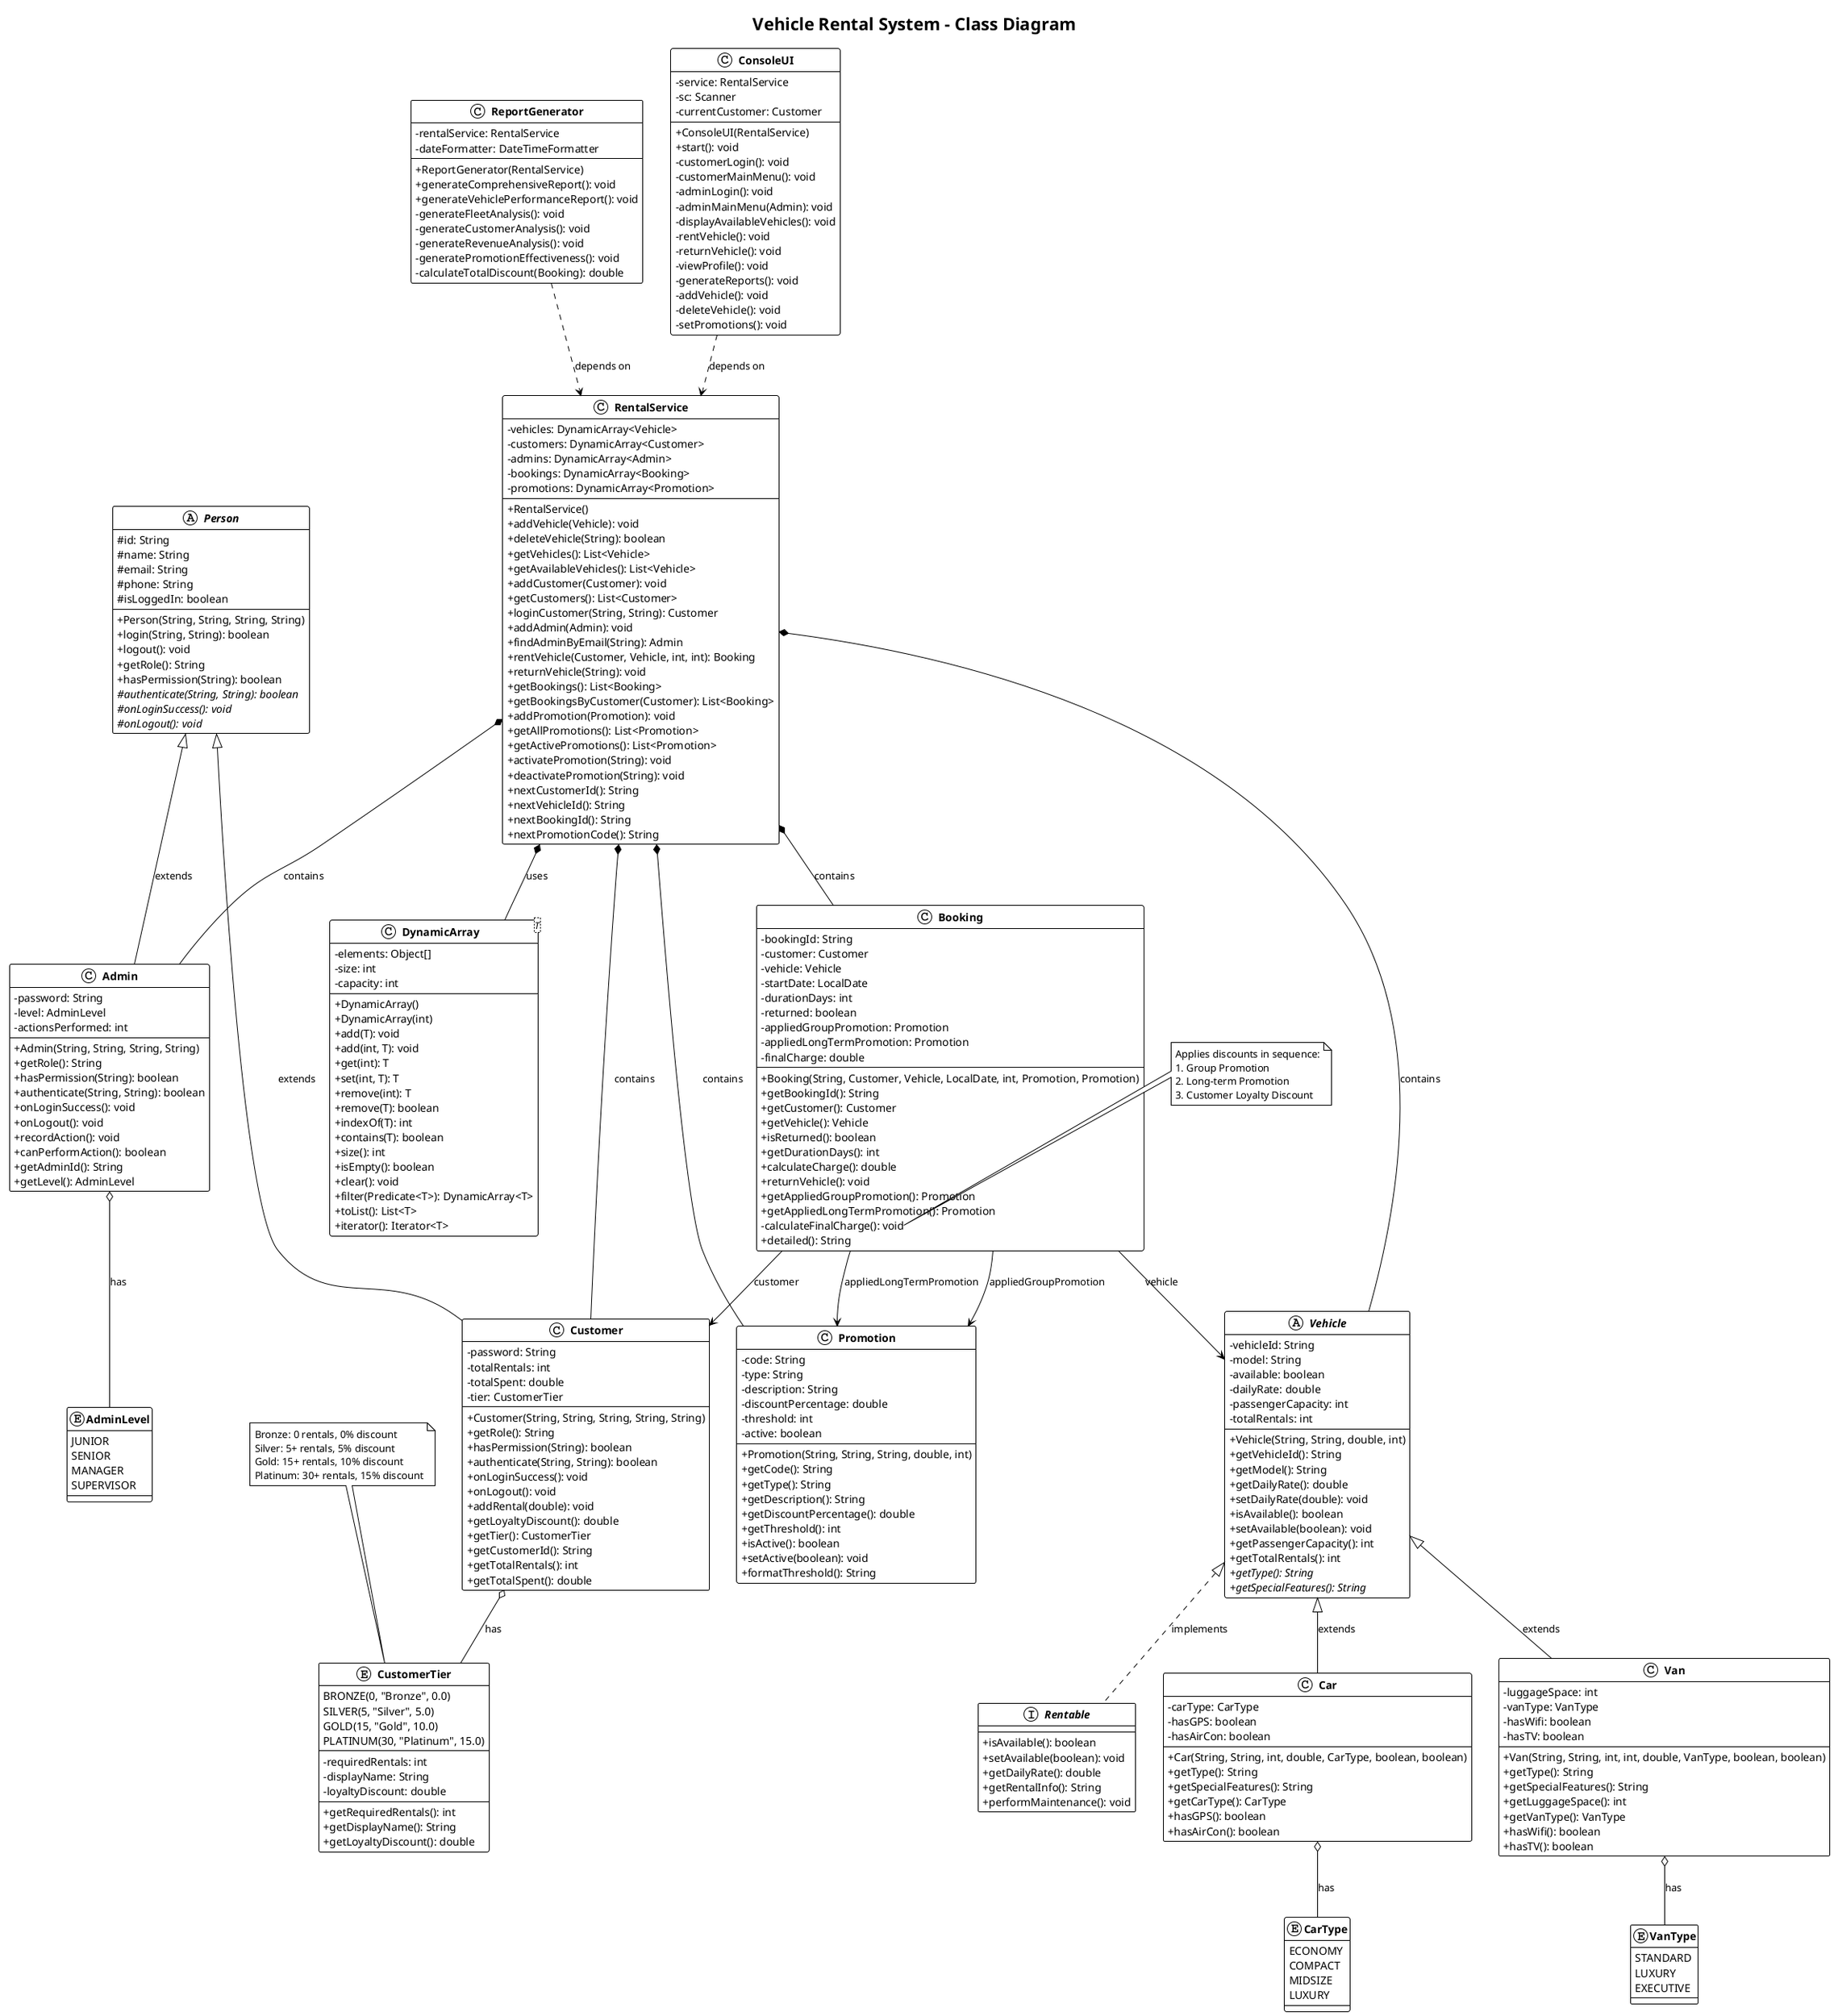 @startuml Vehicle_Rental_System_Class_Diagram
!theme plain
skinparam classAttributeIconSize 0
skinparam classFontStyle bold
title Vehicle Rental System - Class Diagram

' Abstract classes and interfaces
abstract class Person {
    # id: String
    # name: String
    # email: String
    # phone: String
    # isLoggedIn: boolean
    --
    + Person(String, String, String, String)
    + login(String, String): boolean
    + logout(): void
    + getRole(): String
    + hasPermission(String): boolean
    # authenticate(String, String): boolean {abstract}
    # onLoginSuccess(): void {abstract}
    # onLogout(): void {abstract}
}

interface Rentable {
    + isAvailable(): boolean
    + setAvailable(boolean): void
    + getDailyRate(): double
    + getRentalInfo(): String
    + performMaintenance(): void
}

' Main vehicle hierarchy
abstract class Vehicle {
    - vehicleId: String
    - model: String
    - available: boolean
    - dailyRate: double
    - passengerCapacity: int
    - totalRentals: int
    --
    + Vehicle(String, String, double, int)
    + getVehicleId(): String
    + getModel(): String
    + getDailyRate(): double
    + setDailyRate(double): void
    + isAvailable(): boolean
    + setAvailable(boolean): void
    + getPassengerCapacity(): int
    + getTotalRentals(): int
    + getType(): String {abstract}
    + getSpecialFeatures(): String {abstract}
}

class Car {
    - carType: CarType
    - hasGPS: boolean
    - hasAirCon: boolean
    --
    + Car(String, String, int, double, CarType, boolean, boolean)
    + getType(): String
    + getSpecialFeatures(): String
    + getCarType(): CarType
    + hasGPS(): boolean
    + hasAirCon(): boolean
}

class Van {
    - luggageSpace: int
    - vanType: VanType
    - hasWifi: boolean
    - hasTV: boolean
    --
    + Van(String, String, int, int, double, VanType, boolean, boolean)
    + getType(): String
    + getSpecialFeatures(): String
    + getLuggageSpace(): int
    + getVanType(): VanType
    + hasWifi(): boolean
    + hasTV(): boolean
}

' Person hierarchy
class Customer {
    - password: String
    - totalRentals: int
    - totalSpent: double
    - tier: CustomerTier
    --
    + Customer(String, String, String, String, String)
    + getRole(): String
    + hasPermission(String): boolean
    + authenticate(String, String): boolean
    + onLoginSuccess(): void
    + onLogout(): void
    + addRental(double): void
    + getLoyaltyDiscount(): double
    + getTier(): CustomerTier
    + getCustomerId(): String
    + getTotalRentals(): int
    + getTotalSpent(): double
}

class Admin {
    - password: String
    - level: AdminLevel
    - actionsPerformed: int
    --
    + Admin(String, String, String, String)
    + getRole(): String
    + hasPermission(String): boolean
    + authenticate(String, String): boolean
    + onLoginSuccess(): void
    + onLogout(): void
    + recordAction(): void
    + canPerformAction(): boolean
    + getAdminId(): String
    + getLevel(): AdminLevel
}

' Enumerations
enum CustomerTier {
    BRONZE(0, "Bronze", 0.0)
    SILVER(5, "Silver", 5.0)
    GOLD(15, "Gold", 10.0)
    PLATINUM(30, "Platinum", 15.0)
    --
    - requiredRentals: int
    - displayName: String
    - loyaltyDiscount: double
    --
    + getRequiredRentals(): int
    + getDisplayName(): String
    + getLoyaltyDiscount(): double
}

enum AdminLevel {
    JUNIOR
    SENIOR
    MANAGER
    SUPERVISOR
}

enum CarType {
    ECONOMY
    COMPACT
    MIDSIZE
    LUXURY
}

enum VanType {
    STANDARD
    LUXURY
    EXECUTIVE
}

' Core business classes
class Booking {
    - bookingId: String
    - customer: Customer
    - vehicle: Vehicle
    - startDate: LocalDate
    - durationDays: int
    - returned: boolean
    - appliedGroupPromotion: Promotion
    - appliedLongTermPromotion: Promotion
    - finalCharge: double
    --
    + Booking(String, Customer, Vehicle, LocalDate, int, Promotion, Promotion)
    + getBookingId(): String
    + getCustomer(): Customer
    + getVehicle(): Vehicle
    + isReturned(): boolean
    + getDurationDays(): int
    + calculateCharge(): double
    + returnVehicle(): void
    + getAppliedGroupPromotion(): Promotion
    + getAppliedLongTermPromotion(): Promotion
    - calculateFinalCharge(): void
    + detailed(): String
}

class Promotion {
    - code: String
    - type: String
    - description: String
    - discountPercentage: double
    - threshold: int
    - active: boolean
    --
    + Promotion(String, String, String, double, int)
    + getCode(): String
    + getType(): String
    + getDescription(): String
    + getDiscountPercentage(): double
    + getThreshold(): int
    + isActive(): boolean
    + setActive(boolean): void
    + formatThreshold(): String
}

' Service layer
class RentalService {
    - vehicles: DynamicArray<Vehicle>
    - customers: DynamicArray<Customer>
    - admins: DynamicArray<Admin>
    - bookings: DynamicArray<Booking>
    - promotions: DynamicArray<Promotion>
    --
    + RentalService()
    + addVehicle(Vehicle): void
    + deleteVehicle(String): boolean
    + getVehicles(): List<Vehicle>
    + getAvailableVehicles(): List<Vehicle>
    + addCustomer(Customer): void
    + getCustomers(): List<Customer>
    + loginCustomer(String, String): Customer
    + addAdmin(Admin): void
    + findAdminByEmail(String): Admin
    + rentVehicle(Customer, Vehicle, int, int): Booking
    + returnVehicle(String): void
    + getBookings(): List<Booking>
    + getBookingsByCustomer(Customer): List<Booking>
    + addPromotion(Promotion): void
    + getAllPromotions(): List<Promotion>
    + getActivePromotions(): List<Promotion>
    + activatePromotion(String): void
    + deactivatePromotion(String): void
    + nextCustomerId(): String
    + nextVehicleId(): String
    + nextBookingId(): String
    + nextPromotionCode(): String
}

' Utility classes
class "DynamicArray<T>" as DynamicArray {
    - elements: Object[]
    - size: int
    - capacity: int
    --
    + DynamicArray()
    + DynamicArray(int)
    + add(T): void
    + add(int, T): void
    + get(int): T
    + set(int, T): T
    + remove(int): T
    + remove(T): boolean
    + indexOf(T): int
    + contains(T): boolean
    + size(): int
    + isEmpty(): boolean
    + clear(): void
    + filter(Predicate<T>): DynamicArray<T>
    + toList(): List<T>
    + iterator(): Iterator<T>
}

class ReportGenerator {
    - rentalService: RentalService
    - dateFormatter: DateTimeFormatter
    --
    + ReportGenerator(RentalService)
    + generateComprehensiveReport(): void
    + generateVehiclePerformanceReport(): void
    - generateFleetAnalysis(): void
    - generateCustomerAnalysis(): void
    - generateRevenueAnalysis(): void
    - generatePromotionEffectiveness(): void
    - calculateTotalDiscount(Booking): double
}

class ConsoleUI {
    - service: RentalService
    - sc: Scanner
    - currentCustomer: Customer
    --
    + ConsoleUI(RentalService)
    + start(): void
    - customerLogin(): void
    - customerMainMenu(): void
    - adminLogin(): void
    - adminMainMenu(Admin): void
    - displayAvailableVehicles(): void
    - rentVehicle(): void
    - returnVehicle(): void
    - viewProfile(): void
    - generateReports(): void
    - addVehicle(): void
    - deleteVehicle(): void
    - setPromotions(): void
}

' Relationships - Using Standard UML Notation

' Inheritance (Extension) - <|--
Person <|-- Customer : extends
Person <|-- Admin : extends
Vehicle <|-- Car : extends
Vehicle <|-- Van : extends

' Interface Implementation - <|..
Vehicle <|.. Rentable : implements

' Aggregation (part can exist independently) - o--
Customer o-- CustomerTier : has
Admin o-- AdminLevel : has
Car o-- CarType : has
Van o-- VanType : has

' Composition (part cannot exist without whole) - *--
RentalService *-- Vehicle : contains
RentalService *-- Customer : contains
RentalService *-- Admin : contains
RentalService *-- Booking : contains
RentalService *-- Promotion : contains
RentalService *-- DynamicArray : uses

' Association (uses/references) - -->
Booking --> Customer : customer
Booking --> Vehicle : vehicle
Booking --> Promotion : appliedGroupPromotion
Booking --> Promotion : appliedLongTermPromotion

' Dependency (weaker form) - ..>
ReportGenerator ..> RentalService : depends on
ConsoleUI ..> RentalService : depends on

note right of Booking::calculateFinalCharge
  Applies discounts in sequence:
  1. Group Promotion
  2. Long-term Promotion  
  3. Customer Loyalty Discount
end note

note top of CustomerTier
  Bronze: 0 rentals, 0% discount
  Silver: 5+ rentals, 5% discount
  Gold: 15+ rentals, 10% discount
  Platinum: 30+ rentals, 15% discount
end note

@enduml
